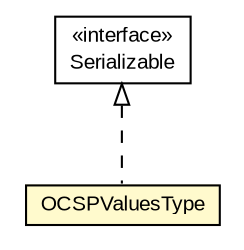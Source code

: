 #!/usr/local/bin/dot
#
# Class diagram 
# Generated by UMLGraph version R5_6-24-gf6e263 (http://www.umlgraph.org/)
#

digraph G {
	edge [fontname="arial",fontsize=10,labelfontname="arial",labelfontsize=10];
	node [fontname="arial",fontsize=10,shape=plaintext];
	nodesep=0.25;
	ranksep=0.5;
	// eu.europa.esig.jaxb.xades.OCSPValuesType
	c455901 [label=<<table title="eu.europa.esig.jaxb.xades.OCSPValuesType" border="0" cellborder="1" cellspacing="0" cellpadding="2" port="p" bgcolor="lemonChiffon" href="./OCSPValuesType.html">
		<tr><td><table border="0" cellspacing="0" cellpadding="1">
<tr><td align="center" balign="center"> OCSPValuesType </td></tr>
		</table></td></tr>
		</table>>, URL="./OCSPValuesType.html", fontname="arial", fontcolor="black", fontsize=10.0];
	//eu.europa.esig.jaxb.xades.OCSPValuesType implements java.io.Serializable
	c456130:p -> c455901:p [dir=back,arrowtail=empty,style=dashed];
	// java.io.Serializable
	c456130 [label=<<table title="java.io.Serializable" border="0" cellborder="1" cellspacing="0" cellpadding="2" port="p" href="http://java.sun.com/j2se/1.4.2/docs/api/java/io/Serializable.html">
		<tr><td><table border="0" cellspacing="0" cellpadding="1">
<tr><td align="center" balign="center"> &#171;interface&#187; </td></tr>
<tr><td align="center" balign="center"> Serializable </td></tr>
		</table></td></tr>
		</table>>, URL="http://java.sun.com/j2se/1.4.2/docs/api/java/io/Serializable.html", fontname="arial", fontcolor="black", fontsize=10.0];
}

